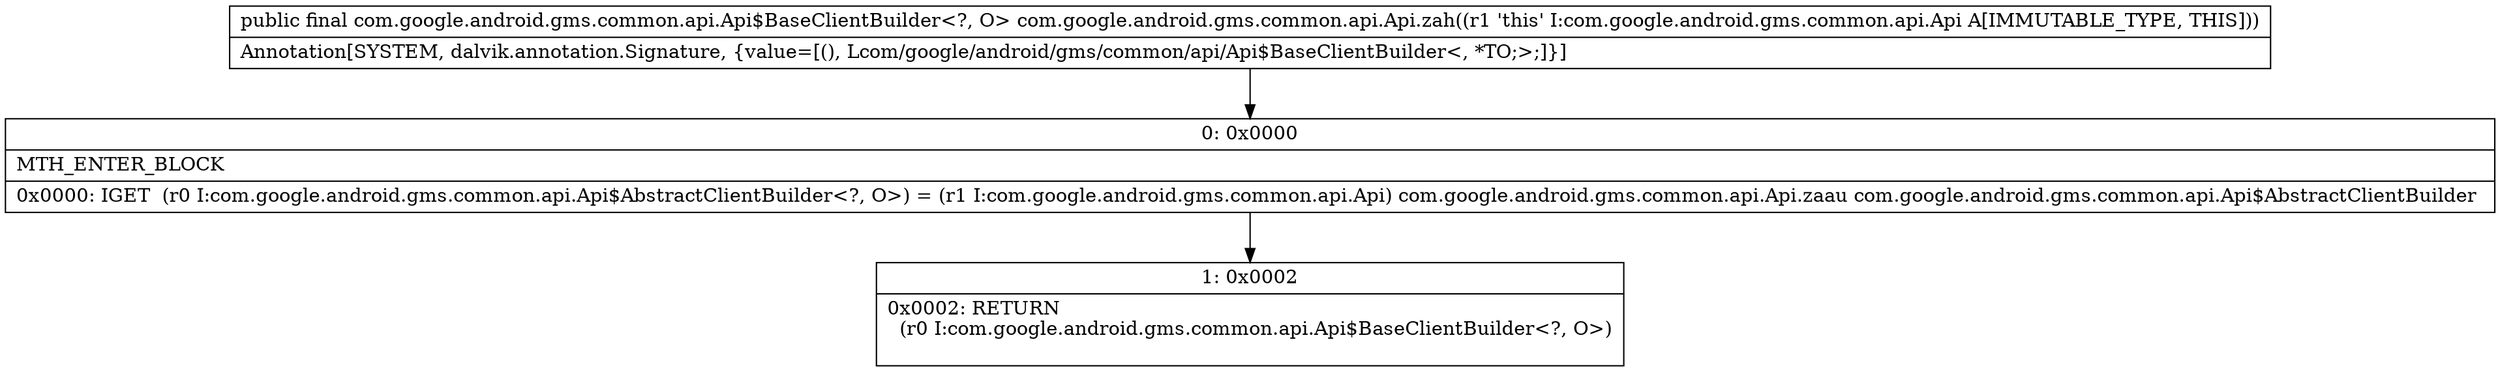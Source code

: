 digraph "CFG forcom.google.android.gms.common.api.Api.zah()Lcom\/google\/android\/gms\/common\/api\/Api$BaseClientBuilder;" {
Node_0 [shape=record,label="{0\:\ 0x0000|MTH_ENTER_BLOCK\l|0x0000: IGET  (r0 I:com.google.android.gms.common.api.Api$AbstractClientBuilder\<?, O\>) = (r1 I:com.google.android.gms.common.api.Api) com.google.android.gms.common.api.Api.zaau com.google.android.gms.common.api.Api$AbstractClientBuilder \l}"];
Node_1 [shape=record,label="{1\:\ 0x0002|0x0002: RETURN  \l  (r0 I:com.google.android.gms.common.api.Api$BaseClientBuilder\<?, O\>)\l \l}"];
MethodNode[shape=record,label="{public final com.google.android.gms.common.api.Api$BaseClientBuilder\<?, O\> com.google.android.gms.common.api.Api.zah((r1 'this' I:com.google.android.gms.common.api.Api A[IMMUTABLE_TYPE, THIS]))  | Annotation[SYSTEM, dalvik.annotation.Signature, \{value=[(), Lcom\/google\/android\/gms\/common\/api\/Api$BaseClientBuilder\<, *TO;\>;]\}]\l}"];
MethodNode -> Node_0;
Node_0 -> Node_1;
}

